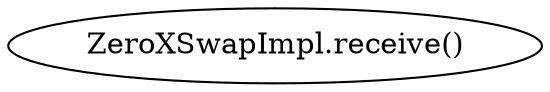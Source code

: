 digraph "" {
	graph [bb="0,0,225.3,36"];
	node [label="\N"];
	"ZeroXSwapImpl.receive()"	 [height=0.5,
		pos="112.65,18",
		width=3.1291];
}
